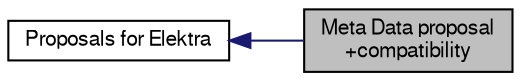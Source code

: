 digraph "Meta Data proposal+compatibility"
{
  edge [fontname="FreeSans",fontsize="10",labelfontname="FreeSans",labelfontsize="10"];
  node [fontname="FreeSans",fontsize="10",shape=record];
  rankdir=LR;
  Node1 [label="Proposals for Elektra",height=0.2,width=0.4,color="black", fillcolor="white", style="filled",URL="$group__proposal.html",tooltip="Might be added to, changed or removed from future Elektra releases."];
  Node0 [label="Meta Data proposal\l+compatibility",height=0.2,width=0.4,color="black", fillcolor="grey75", style="filled" fontcolor="black"];
  Node1->Node0 [shape=plaintext, color="midnightblue", dir="back", style="solid"];
}
